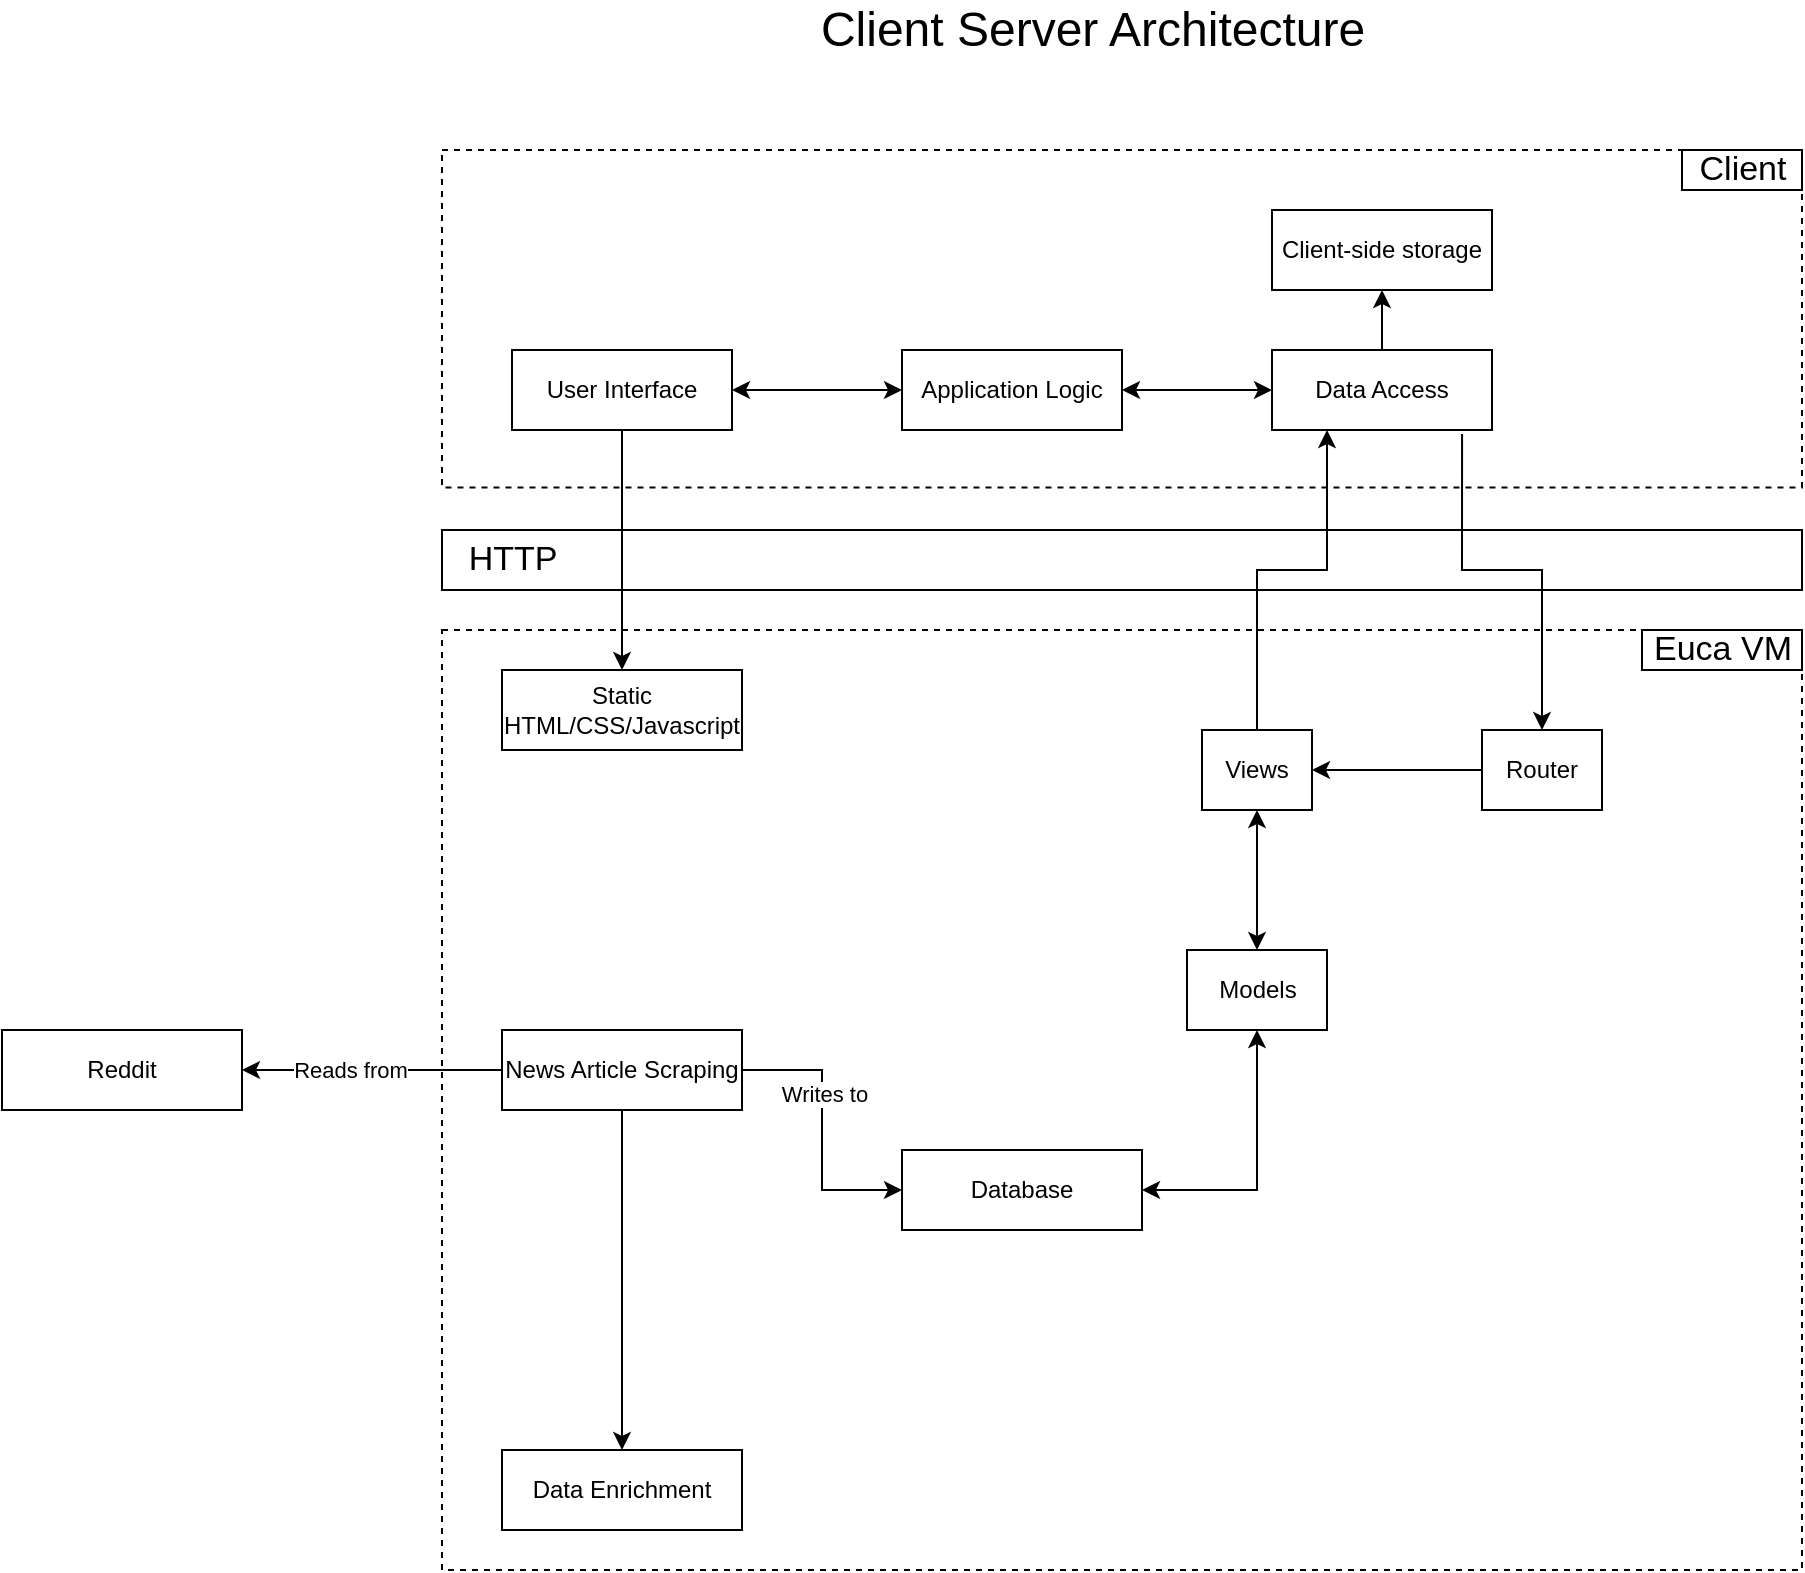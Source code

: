 <mxfile version="17.4.5" type="github">
  <diagram id="yf8aGssuZuXpHagwg_7-" name="Page-1">
    <mxGraphModel dx="2272" dy="734" grid="1" gridSize="10" guides="1" tooltips="1" connect="1" arrows="1" fold="1" page="1" pageScale="1" pageWidth="850" pageHeight="1100" math="0" shadow="0">
      <root>
        <mxCell id="0" />
        <mxCell id="1" parent="0" />
        <mxCell id="dRalgheijcarPViAJHjW-18" value="" style="rounded=0;whiteSpace=wrap;html=1;fillColor=none;dashed=1;" parent="1" vertex="1">
          <mxGeometry x="100" y="360" width="680" height="470" as="geometry" />
        </mxCell>
        <mxCell id="dRalgheijcarPViAJHjW-20" value="" style="rounded=0;whiteSpace=wrap;html=1;fillColor=none;dashed=1;" parent="1" vertex="1">
          <mxGeometry x="100" y="120" width="680" height="168.75" as="geometry" />
        </mxCell>
        <mxCell id="a7iGRBs9TNDjw_slhUEO-2" style="edgeStyle=orthogonalEdgeStyle;rounded=0;orthogonalLoop=1;jettySize=auto;html=1;exitX=0;exitY=0.5;exitDx=0;exitDy=0;entryX=1;entryY=0.5;entryDx=0;entryDy=0;startArrow=none;startFill=0;" edge="1" parent="1" source="dRalgheijcarPViAJHjW-1" target="dRalgheijcarPViAJHjW-2">
          <mxGeometry relative="1" as="geometry" />
        </mxCell>
        <mxCell id="dRalgheijcarPViAJHjW-1" value="Router" style="rounded=0;whiteSpace=wrap;html=1;" parent="1" vertex="1">
          <mxGeometry x="620" y="410" width="60" height="40" as="geometry" />
        </mxCell>
        <mxCell id="a7iGRBs9TNDjw_slhUEO-1" style="edgeStyle=orthogonalEdgeStyle;rounded=0;orthogonalLoop=1;jettySize=auto;html=1;exitX=0.5;exitY=0;exitDx=0;exitDy=0;entryX=0.25;entryY=1;entryDx=0;entryDy=0;startArrow=none;startFill=0;" edge="1" parent="1" source="dRalgheijcarPViAJHjW-2" target="dRalgheijcarPViAJHjW-24">
          <mxGeometry relative="1" as="geometry">
            <Array as="points">
              <mxPoint x="508" y="330" />
              <mxPoint x="543" y="330" />
            </Array>
          </mxGeometry>
        </mxCell>
        <mxCell id="a7iGRBs9TNDjw_slhUEO-6" style="edgeStyle=orthogonalEdgeStyle;rounded=0;orthogonalLoop=1;jettySize=auto;html=1;exitX=0.5;exitY=1;exitDx=0;exitDy=0;startArrow=classic;startFill=1;" edge="1" parent="1" source="dRalgheijcarPViAJHjW-2" target="a7iGRBs9TNDjw_slhUEO-3">
          <mxGeometry relative="1" as="geometry" />
        </mxCell>
        <mxCell id="dRalgheijcarPViAJHjW-2" value="Views" style="whiteSpace=wrap;html=1;" parent="1" vertex="1">
          <mxGeometry x="480" y="410" width="55" height="40" as="geometry" />
        </mxCell>
        <mxCell id="dRalgheijcarPViAJHjW-3" value="Database" style="rounded=0;whiteSpace=wrap;html=1;" parent="1" vertex="1">
          <mxGeometry x="330" y="620" width="120" height="40" as="geometry" />
        </mxCell>
        <mxCell id="dRalgheijcarPViAJHjW-7" value="Static HTML/CSS/Javascript" style="rounded=0;whiteSpace=wrap;html=1;" parent="1" vertex="1">
          <mxGeometry x="130" y="380" width="120" height="40" as="geometry" />
        </mxCell>
        <mxCell id="dRalgheijcarPViAJHjW-16" value="" style="rounded=0;whiteSpace=wrap;html=1;fillColor=none;" parent="1" vertex="1">
          <mxGeometry x="100" y="310" width="680" height="30" as="geometry" />
        </mxCell>
        <mxCell id="dRalgheijcarPViAJHjW-17" value="&lt;font style=&quot;font-size: 17px&quot;&gt;HTTP&lt;br&gt;&lt;/font&gt;" style="text;html=1;align=center;verticalAlign=middle;resizable=0;points=[];autosize=1;" parent="1" vertex="1">
          <mxGeometry x="105" y="315" width="60" height="20" as="geometry" />
        </mxCell>
        <mxCell id="dRalgheijcarPViAJHjW-19" value="&lt;font style=&quot;font-size: 17px&quot;&gt;Euca VM&lt;/font&gt;" style="text;html=1;align=center;verticalAlign=middle;resizable=0;points=[];autosize=1;strokeColor=default;" parent="1" vertex="1">
          <mxGeometry x="700" y="360" width="80" height="20" as="geometry" />
        </mxCell>
        <mxCell id="dRalgheijcarPViAJHjW-21" value="&lt;font style=&quot;font-size: 17px&quot;&gt;Client&lt;/font&gt;" style="text;html=1;align=center;verticalAlign=middle;resizable=0;points=[];autosize=1;strokeColor=default;" parent="1" vertex="1">
          <mxGeometry x="720" y="120" width="60" height="20" as="geometry" />
        </mxCell>
        <mxCell id="dRalgheijcarPViAJHjW-22" value="&lt;font style=&quot;font-size: 24px&quot;&gt;Client Server Architecture&lt;/font&gt;" style="text;html=1;align=center;verticalAlign=middle;resizable=0;points=[];autosize=1;" parent="1" vertex="1">
          <mxGeometry x="280" y="50" width="290" height="20" as="geometry" />
        </mxCell>
        <mxCell id="dRalgheijcarPViAJHjW-34" style="edgeStyle=none;rounded=0;orthogonalLoop=1;jettySize=auto;html=1;entryX=0.5;entryY=0;entryDx=0;entryDy=0;startArrow=none;startFill=0;endArrow=classic;endFill=1;" parent="1" source="dRalgheijcarPViAJHjW-23" target="dRalgheijcarPViAJHjW-7" edge="1">
          <mxGeometry relative="1" as="geometry" />
        </mxCell>
        <mxCell id="dRalgheijcarPViAJHjW-23" value="User Interface" style="rounded=0;whiteSpace=wrap;html=1;fillColor=none;" parent="1" vertex="1">
          <mxGeometry x="135" y="220" width="110" height="40" as="geometry" />
        </mxCell>
        <mxCell id="dRalgheijcarPViAJHjW-26" value="" style="edgeStyle=none;rounded=0;orthogonalLoop=1;jettySize=auto;html=1;startArrow=none;startFill=0;endArrow=classic;endFill=1;" parent="1" source="dRalgheijcarPViAJHjW-24" target="dRalgheijcarPViAJHjW-25" edge="1">
          <mxGeometry relative="1" as="geometry" />
        </mxCell>
        <mxCell id="dRalgheijcarPViAJHjW-29" style="edgeStyle=orthogonalEdgeStyle;rounded=0;orthogonalLoop=1;jettySize=auto;html=1;exitX=0.864;exitY=1.05;exitDx=0;exitDy=0;entryX=0.5;entryY=0;entryDx=0;entryDy=0;startArrow=none;startFill=0;endArrow=classic;endFill=1;exitPerimeter=0;" parent="1" source="dRalgheijcarPViAJHjW-24" target="dRalgheijcarPViAJHjW-1" edge="1">
          <mxGeometry relative="1" as="geometry">
            <Array as="points">
              <mxPoint x="610" y="330" />
              <mxPoint x="650" y="330" />
            </Array>
          </mxGeometry>
        </mxCell>
        <mxCell id="dRalgheijcarPViAJHjW-24" value="Data Access" style="rounded=0;whiteSpace=wrap;html=1;fillColor=none;" parent="1" vertex="1">
          <mxGeometry x="515" y="220" width="110" height="40" as="geometry" />
        </mxCell>
        <mxCell id="dRalgheijcarPViAJHjW-25" value="Client-side storage" style="rounded=0;whiteSpace=wrap;html=1;fillColor=none;" parent="1" vertex="1">
          <mxGeometry x="515" y="150" width="110" height="40" as="geometry" />
        </mxCell>
        <mxCell id="dRalgheijcarPViAJHjW-32" value="" style="edgeStyle=none;rounded=0;orthogonalLoop=1;jettySize=auto;html=1;startArrow=classic;startFill=1;endArrow=classic;endFill=1;" parent="1" source="dRalgheijcarPViAJHjW-31" target="dRalgheijcarPViAJHjW-24" edge="1">
          <mxGeometry relative="1" as="geometry" />
        </mxCell>
        <mxCell id="dRalgheijcarPViAJHjW-33" value="" style="edgeStyle=none;rounded=0;orthogonalLoop=1;jettySize=auto;html=1;startArrow=classic;startFill=1;endArrow=classic;endFill=1;" parent="1" source="dRalgheijcarPViAJHjW-31" target="dRalgheijcarPViAJHjW-23" edge="1">
          <mxGeometry relative="1" as="geometry" />
        </mxCell>
        <mxCell id="dRalgheijcarPViAJHjW-31" value="Application Logic" style="rounded=0;whiteSpace=wrap;html=1;fillColor=none;" parent="1" vertex="1">
          <mxGeometry x="330" y="220" width="110" height="40" as="geometry" />
        </mxCell>
        <mxCell id="CFswmux8SoO7e5pgBnTU-8" style="edgeStyle=orthogonalEdgeStyle;rounded=0;orthogonalLoop=1;jettySize=auto;html=1;exitX=1;exitY=0.5;exitDx=0;exitDy=0;entryX=0;entryY=0.5;entryDx=0;entryDy=0;" parent="1" source="CFswmux8SoO7e5pgBnTU-2" target="dRalgheijcarPViAJHjW-3" edge="1">
          <mxGeometry relative="1" as="geometry" />
        </mxCell>
        <mxCell id="HPXyD_d4YzHwRr-22L1Q-4" value="Writes to" style="edgeLabel;html=1;align=center;verticalAlign=middle;resizable=0;points=[];" parent="CFswmux8SoO7e5pgBnTU-8" vertex="1" connectable="0">
          <mxGeometry x="-0.26" y="1" relative="1" as="geometry">
            <mxPoint as="offset" />
          </mxGeometry>
        </mxCell>
        <mxCell id="HPXyD_d4YzHwRr-22L1Q-2" style="edgeStyle=orthogonalEdgeStyle;rounded=0;orthogonalLoop=1;jettySize=auto;html=1;exitX=0;exitY=0.5;exitDx=0;exitDy=0;entryX=1;entryY=0.5;entryDx=0;entryDy=0;" parent="1" source="CFswmux8SoO7e5pgBnTU-2" target="HPXyD_d4YzHwRr-22L1Q-1" edge="1">
          <mxGeometry relative="1" as="geometry" />
        </mxCell>
        <mxCell id="HPXyD_d4YzHwRr-22L1Q-3" value="Reads from" style="edgeLabel;html=1;align=center;verticalAlign=middle;resizable=0;points=[];" parent="HPXyD_d4YzHwRr-22L1Q-2" vertex="1" connectable="0">
          <mxGeometry x="0.18" y="1" relative="1" as="geometry">
            <mxPoint y="-1" as="offset" />
          </mxGeometry>
        </mxCell>
        <mxCell id="HPXyD_d4YzHwRr-22L1Q-11" style="edgeStyle=orthogonalEdgeStyle;rounded=0;orthogonalLoop=1;jettySize=auto;html=1;exitX=0.5;exitY=1;exitDx=0;exitDy=0;entryX=0.5;entryY=0;entryDx=0;entryDy=0;" parent="1" source="CFswmux8SoO7e5pgBnTU-2" target="HPXyD_d4YzHwRr-22L1Q-9" edge="1">
          <mxGeometry relative="1" as="geometry" />
        </mxCell>
        <mxCell id="CFswmux8SoO7e5pgBnTU-2" value="News Article Scraping" style="rounded=0;whiteSpace=wrap;html=1;" parent="1" vertex="1">
          <mxGeometry x="130" y="560" width="120" height="40" as="geometry" />
        </mxCell>
        <mxCell id="HPXyD_d4YzHwRr-22L1Q-1" value="Reddit" style="rounded=0;whiteSpace=wrap;html=1;" parent="1" vertex="1">
          <mxGeometry x="-120" y="560" width="120" height="40" as="geometry" />
        </mxCell>
        <mxCell id="HPXyD_d4YzHwRr-22L1Q-9" value="Data Enrichment" style="rounded=0;whiteSpace=wrap;html=1;" parent="1" vertex="1">
          <mxGeometry x="130" y="770" width="120" height="40" as="geometry" />
        </mxCell>
        <mxCell id="a7iGRBs9TNDjw_slhUEO-11" style="edgeStyle=orthogonalEdgeStyle;rounded=0;orthogonalLoop=1;jettySize=auto;html=1;exitX=0.5;exitY=1;exitDx=0;exitDy=0;entryX=1;entryY=0.5;entryDx=0;entryDy=0;startArrow=classic;startFill=1;" edge="1" parent="1" source="a7iGRBs9TNDjw_slhUEO-3" target="dRalgheijcarPViAJHjW-3">
          <mxGeometry relative="1" as="geometry" />
        </mxCell>
        <mxCell id="a7iGRBs9TNDjw_slhUEO-3" value="Models" style="whiteSpace=wrap;html=1;" vertex="1" parent="1">
          <mxGeometry x="472.5" y="520" width="70" height="40" as="geometry" />
        </mxCell>
      </root>
    </mxGraphModel>
  </diagram>
</mxfile>
